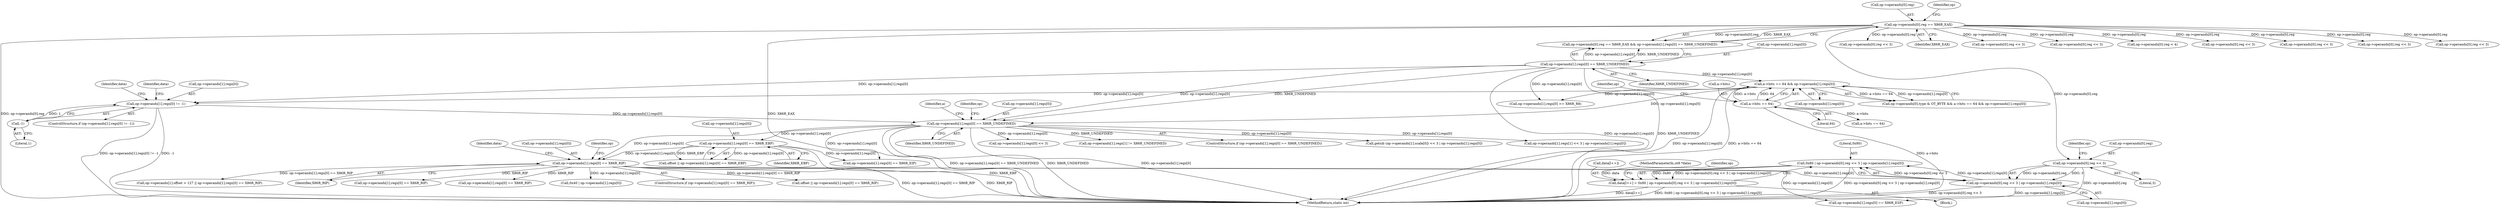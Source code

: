 digraph "0_radare2_f17bfd9f1da05f30f23a4dd05e9d2363e1406948@API" {
"1002918" [label="(Call,0x80 | op->operands[0].reg << 3 | op->operands[1].regs[0])"];
"1002920" [label="(Call,op->operands[0].reg << 3 | op->operands[1].regs[0])"];
"1002921" [label="(Call,op->operands[0].reg << 3)"];
"1002031" [label="(Call,op->operands[0].reg == X86R_EAX)"];
"1002882" [label="(Call,op->operands[1].regs[0] == X86R_RIP)"];
"1002833" [label="(Call,op->operands[1].regs[0] == X86R_EBP)"];
"1002537" [label="(Call,op->operands[1].regs[0] == X86R_UNDEFINED)"];
"1002172" [label="(Call,a->bits == 64 && op->operands[1].regs[0])"];
"1002173" [label="(Call,a->bits == 64)"];
"1002040" [label="(Call,op->operands[1].regs[0] == X86R_UNDEFINED)"];
"1002384" [label="(Call,op->operands[1].regs[0] != -1)"];
"1002394" [label="(Call,-1)"];
"1002913" [label="(Call,data[l++] = 0x80 | op->operands[0].reg << 3 | op->operands[1].regs[0])"];
"1002929" [label="(Literal,3)"];
"1003149" [label="(Call,op->operands[1].regs[0] == X86R_RIP)"];
"1002547" [label="(Identifier,X86R_UNDEFINED)"];
"1002914" [label="(Call,data[l++])"];
"1002918" [label="(Call,0x80 | op->operands[0].reg << 3 | op->operands[1].regs[0])"];
"1003216" [label="(MethodReturn,static int)"];
"1002930" [label="(Call,op->operands[1].regs[0])"];
"1002833" [label="(Call,op->operands[1].regs[0] == X86R_EBP)"];
"1002695" [label="(Call,op->operands[1].regs[0] << 3)"];
"1002041" [label="(Call,op->operands[1].regs[0])"];
"1002385" [label="(Call,op->operands[1].regs[0])"];
"1002030" [label="(Call,op->operands[0].reg == X86R_EAX && op->operands[1].regs[0] == X86R_UNDEFINED)"];
"1002774" [label="(Call,op->operands[1].regs[1] != X86R_UNDEFINED)"];
"1002177" [label="(Literal,64)"];
"1002032" [label="(Call,op->operands[0].reg)"];
"1002383" [label="(ControlStructure,if (op->operands[1].regs[0] != -1))"];
"1000104" [label="(MethodParameterIn,ut8 *data)"];
"1002831" [label="(Call,offset || op->operands[1].regs[0] == X86R_EBP)"];
"1002045" [label="(Identifier,op)"];
"1002562" [label="(Call,op->operands[0].reg << 3)"];
"1002552" [label="(Identifier,a)"];
"1002172" [label="(Call,a->bits == 64 && op->operands[1].regs[0])"];
"1002031" [label="(Call,op->operands[0].reg == X86R_EAX)"];
"1002395" [label="(Literal,1)"];
"1002634" [label="(Identifier,op)"];
"1002173" [label="(Call,a->bits == 64)"];
"1002920" [label="(Call,op->operands[0].reg << 3 | op->operands[1].regs[0])"];
"1002039" [label="(Identifier,X86R_EAX)"];
"1002394" [label="(Call,-1)"];
"1002405" [label="(Identifier,data)"];
"1003044" [label="(Call,op->operands[0].reg << 3)"];
"1002536" [label="(ControlStructure,if (op->operands[1].regs[0] == X86R_UNDEFINED))"];
"1002354" [label="(Call,a->bits == 64)"];
"1002586" [label="(Call,op->operands[0].reg << 3)"];
"1002201" [label="(Call,op->operands[0].reg < 4)"];
"1002190" [label="(Call,op->operands[1].regs[0] >= X86R_R8)"];
"1002912" [label="(Block,)"];
"1002946" [label="(Call,0x40 | op->operands[1].regs[0])"];
"1002834" [label="(Call,op->operands[1].regs[0])"];
"1002882" [label="(Call,op->operands[1].regs[0] == X86R_RIP)"];
"1002714" [label="(Call,getsib (op->operands[1].scale[0]) << 3 | op->operands[1].regs[0])"];
"1002919" [label="(Literal,0x80)"];
"1002881" [label="(ControlStructure,if (op->operands[1].regs[0] == X86R_RIP))"];
"1002399" [label="(Identifier,data)"];
"1002807" [label="(Call,op->operands[1].regs[1] << 3 | op->operands[1].regs[0])"];
"1002040" [label="(Call,op->operands[1].regs[0] == X86R_UNDEFINED)"];
"1002907" [label="(Identifier,op)"];
"1002962" [label="(Identifier,op)"];
"1003147" [label="(Call,offset || op->operands[1].regs[0] == X86R_RIP)"];
"1002537" [label="(Call,op->operands[1].regs[0] == X86R_UNDEFINED)"];
"1002913" [label="(Call,data[l++] = 0x80 | op->operands[0].reg << 3 | op->operands[1].regs[0])"];
"1002538" [label="(Call,op->operands[1].regs[0])"];
"1002921" [label="(Call,op->operands[0].reg << 3)"];
"1003063" [label="(Call,op->operands[1].regs[0] == X86R_ESP)"];
"1002647" [label="(Call,op->operands[0].reg << 3)"];
"1003168" [label="(Call,op->operands[1].offset > 127 || op->operands[1].regs[0] == X86R_RIP)"];
"1002174" [label="(Call,a->bits)"];
"1002178" [label="(Call,op->operands[1].regs[0])"];
"1002892" [label="(Identifier,X86R_RIP)"];
"1002162" [label="(Call,op->operands[0].type & OT_BYTE && a->bits == 64 && op->operands[1].regs[0])"];
"1002182" [label="(Identifier,op)"];
"1002792" [label="(Call,op->operands[0].reg << 3)"];
"1002843" [label="(Identifier,X86R_EBP)"];
"1002934" [label="(Identifier,op)"];
"1002896" [label="(Identifier,data)"];
"1002050" [label="(Identifier,X86R_UNDEFINED)"];
"1002922" [label="(Call,op->operands[0].reg)"];
"1002883" [label="(Call,op->operands[1].regs[0])"];
"1002975" [label="(Call,op->operands[1].regs[0] == X86R_EIP)"];
"1003178" [label="(Call,op->operands[1].regs[0] == X86R_RIP)"];
"1002384" [label="(Call,op->operands[1].regs[0] != -1)"];
"1002311" [label="(Call,op->operands[0].reg << 3)"];
"1002229" [label="(Call,op->operands[0].reg << 3)"];
"1002918" -> "1002913"  [label="AST: "];
"1002918" -> "1002920"  [label="CFG: "];
"1002919" -> "1002918"  [label="AST: "];
"1002920" -> "1002918"  [label="AST: "];
"1002913" -> "1002918"  [label="CFG: "];
"1002918" -> "1003216"  [label="DDG: op->operands[0].reg << 3 | op->operands[1].regs[0]"];
"1002918" -> "1002913"  [label="DDG: 0x80"];
"1002918" -> "1002913"  [label="DDG: op->operands[0].reg << 3 | op->operands[1].regs[0]"];
"1002920" -> "1002918"  [label="DDG: op->operands[0].reg << 3"];
"1002920" -> "1002918"  [label="DDG: op->operands[1].regs[0]"];
"1002920" -> "1002930"  [label="CFG: "];
"1002921" -> "1002920"  [label="AST: "];
"1002930" -> "1002920"  [label="AST: "];
"1002920" -> "1003216"  [label="DDG: op->operands[0].reg << 3"];
"1002921" -> "1002920"  [label="DDG: op->operands[0].reg"];
"1002921" -> "1002920"  [label="DDG: 3"];
"1002882" -> "1002920"  [label="DDG: op->operands[1].regs[0]"];
"1002920" -> "1003063"  [label="DDG: op->operands[1].regs[0]"];
"1002921" -> "1002929"  [label="CFG: "];
"1002922" -> "1002921"  [label="AST: "];
"1002929" -> "1002921"  [label="AST: "];
"1002934" -> "1002921"  [label="CFG: "];
"1002921" -> "1003216"  [label="DDG: op->operands[0].reg"];
"1002031" -> "1002921"  [label="DDG: op->operands[0].reg"];
"1002031" -> "1002030"  [label="AST: "];
"1002031" -> "1002039"  [label="CFG: "];
"1002032" -> "1002031"  [label="AST: "];
"1002039" -> "1002031"  [label="AST: "];
"1002045" -> "1002031"  [label="CFG: "];
"1002030" -> "1002031"  [label="CFG: "];
"1002031" -> "1003216"  [label="DDG: op->operands[0].reg"];
"1002031" -> "1003216"  [label="DDG: X86R_EAX"];
"1002031" -> "1002030"  [label="DDG: op->operands[0].reg"];
"1002031" -> "1002030"  [label="DDG: X86R_EAX"];
"1002031" -> "1002201"  [label="DDG: op->operands[0].reg"];
"1002031" -> "1002229"  [label="DDG: op->operands[0].reg"];
"1002031" -> "1002311"  [label="DDG: op->operands[0].reg"];
"1002031" -> "1002562"  [label="DDG: op->operands[0].reg"];
"1002031" -> "1002586"  [label="DDG: op->operands[0].reg"];
"1002031" -> "1002647"  [label="DDG: op->operands[0].reg"];
"1002031" -> "1002792"  [label="DDG: op->operands[0].reg"];
"1002031" -> "1003044"  [label="DDG: op->operands[0].reg"];
"1002882" -> "1002881"  [label="AST: "];
"1002882" -> "1002892"  [label="CFG: "];
"1002883" -> "1002882"  [label="AST: "];
"1002892" -> "1002882"  [label="AST: "];
"1002896" -> "1002882"  [label="CFG: "];
"1002907" -> "1002882"  [label="CFG: "];
"1002882" -> "1003216"  [label="DDG: X86R_RIP"];
"1002882" -> "1003216"  [label="DDG: op->operands[1].regs[0] == X86R_RIP"];
"1002833" -> "1002882"  [label="DDG: op->operands[1].regs[0]"];
"1002537" -> "1002882"  [label="DDG: op->operands[1].regs[0]"];
"1002882" -> "1002946"  [label="DDG: op->operands[1].regs[0]"];
"1002882" -> "1003063"  [label="DDG: op->operands[1].regs[0]"];
"1002882" -> "1003147"  [label="DDG: op->operands[1].regs[0] == X86R_RIP"];
"1002882" -> "1003149"  [label="DDG: X86R_RIP"];
"1002882" -> "1003168"  [label="DDG: op->operands[1].regs[0] == X86R_RIP"];
"1002882" -> "1003178"  [label="DDG: X86R_RIP"];
"1002833" -> "1002831"  [label="AST: "];
"1002833" -> "1002843"  [label="CFG: "];
"1002834" -> "1002833"  [label="AST: "];
"1002843" -> "1002833"  [label="AST: "];
"1002831" -> "1002833"  [label="CFG: "];
"1002833" -> "1003216"  [label="DDG: X86R_EBP"];
"1002833" -> "1002831"  [label="DDG: op->operands[1].regs[0]"];
"1002833" -> "1002831"  [label="DDG: X86R_EBP"];
"1002537" -> "1002833"  [label="DDG: op->operands[1].regs[0]"];
"1002833" -> "1002975"  [label="DDG: op->operands[1].regs[0]"];
"1002537" -> "1002536"  [label="AST: "];
"1002537" -> "1002547"  [label="CFG: "];
"1002538" -> "1002537"  [label="AST: "];
"1002547" -> "1002537"  [label="AST: "];
"1002552" -> "1002537"  [label="CFG: "];
"1002634" -> "1002537"  [label="CFG: "];
"1002537" -> "1003216"  [label="DDG: op->operands[1].regs[0] == X86R_UNDEFINED"];
"1002537" -> "1003216"  [label="DDG: X86R_UNDEFINED"];
"1002537" -> "1003216"  [label="DDG: op->operands[1].regs[0]"];
"1002172" -> "1002537"  [label="DDG: op->operands[1].regs[0]"];
"1002040" -> "1002537"  [label="DDG: op->operands[1].regs[0]"];
"1002040" -> "1002537"  [label="DDG: X86R_UNDEFINED"];
"1002384" -> "1002537"  [label="DDG: op->operands[1].regs[0]"];
"1002537" -> "1002695"  [label="DDG: op->operands[1].regs[0]"];
"1002537" -> "1002714"  [label="DDG: op->operands[1].regs[0]"];
"1002537" -> "1002774"  [label="DDG: X86R_UNDEFINED"];
"1002537" -> "1002807"  [label="DDG: op->operands[1].regs[0]"];
"1002537" -> "1002975"  [label="DDG: op->operands[1].regs[0]"];
"1002172" -> "1002162"  [label="AST: "];
"1002172" -> "1002173"  [label="CFG: "];
"1002172" -> "1002178"  [label="CFG: "];
"1002173" -> "1002172"  [label="AST: "];
"1002178" -> "1002172"  [label="AST: "];
"1002162" -> "1002172"  [label="CFG: "];
"1002172" -> "1003216"  [label="DDG: op->operands[1].regs[0]"];
"1002172" -> "1003216"  [label="DDG: a->bits == 64"];
"1002172" -> "1002162"  [label="DDG: a->bits == 64"];
"1002172" -> "1002162"  [label="DDG: op->operands[1].regs[0]"];
"1002173" -> "1002172"  [label="DDG: a->bits"];
"1002173" -> "1002172"  [label="DDG: 64"];
"1002040" -> "1002172"  [label="DDG: op->operands[1].regs[0]"];
"1002172" -> "1002190"  [label="DDG: op->operands[1].regs[0]"];
"1002172" -> "1002384"  [label="DDG: op->operands[1].regs[0]"];
"1002173" -> "1002177"  [label="CFG: "];
"1002174" -> "1002173"  [label="AST: "];
"1002177" -> "1002173"  [label="AST: "];
"1002182" -> "1002173"  [label="CFG: "];
"1002173" -> "1003216"  [label="DDG: a->bits"];
"1002173" -> "1002354"  [label="DDG: a->bits"];
"1002040" -> "1002030"  [label="AST: "];
"1002040" -> "1002050"  [label="CFG: "];
"1002041" -> "1002040"  [label="AST: "];
"1002050" -> "1002040"  [label="AST: "];
"1002030" -> "1002040"  [label="CFG: "];
"1002040" -> "1003216"  [label="DDG: op->operands[1].regs[0]"];
"1002040" -> "1003216"  [label="DDG: X86R_UNDEFINED"];
"1002040" -> "1002030"  [label="DDG: op->operands[1].regs[0]"];
"1002040" -> "1002030"  [label="DDG: X86R_UNDEFINED"];
"1002040" -> "1002190"  [label="DDG: op->operands[1].regs[0]"];
"1002040" -> "1002384"  [label="DDG: op->operands[1].regs[0]"];
"1002384" -> "1002383"  [label="AST: "];
"1002384" -> "1002394"  [label="CFG: "];
"1002385" -> "1002384"  [label="AST: "];
"1002394" -> "1002384"  [label="AST: "];
"1002399" -> "1002384"  [label="CFG: "];
"1002405" -> "1002384"  [label="CFG: "];
"1002384" -> "1003216"  [label="DDG: -1"];
"1002384" -> "1003216"  [label="DDG: op->operands[1].regs[0] != -1"];
"1002394" -> "1002384"  [label="DDG: 1"];
"1002394" -> "1002395"  [label="CFG: "];
"1002395" -> "1002394"  [label="AST: "];
"1002913" -> "1002912"  [label="AST: "];
"1002914" -> "1002913"  [label="AST: "];
"1002962" -> "1002913"  [label="CFG: "];
"1002913" -> "1003216"  [label="DDG: data[l++]"];
"1002913" -> "1003216"  [label="DDG: 0x80 | op->operands[0].reg << 3 | op->operands[1].regs[0]"];
"1000104" -> "1002913"  [label="DDG: data"];
}
